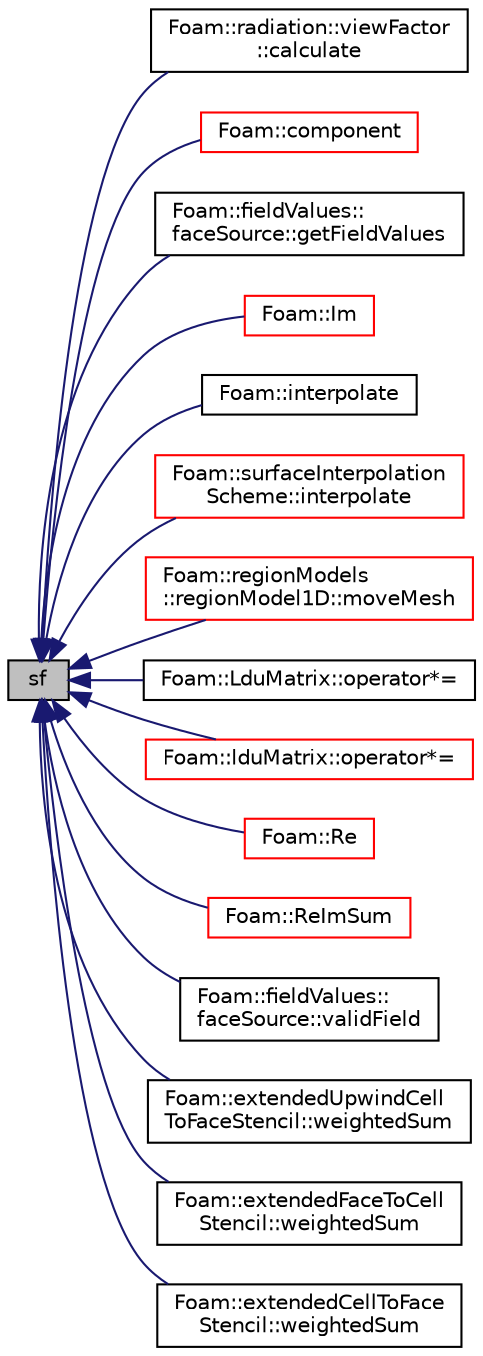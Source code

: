 digraph "sf"
{
  bgcolor="transparent";
  edge [fontname="Helvetica",fontsize="10",labelfontname="Helvetica",labelfontsize="10"];
  node [fontname="Helvetica",fontsize="10",shape=record];
  rankdir="LR";
  Node1 [label="sf",height=0.2,width=0.4,color="black", fillcolor="grey75", style="filled", fontcolor="black"];
  Node1 -> Node2 [dir="back",color="midnightblue",fontsize="10",style="solid",fontname="Helvetica"];
  Node2 [label="Foam::radiation::viewFactor\l::calculate",height=0.2,width=0.4,color="black",URL="$a02799.html#afe1d8348c24e6589bc7c0b3f689316a7",tooltip="Solve system of equation(s) "];
  Node1 -> Node3 [dir="back",color="midnightblue",fontsize="10",style="solid",fontname="Helvetica"];
  Node3 [label="Foam::component",height=0.2,width=0.4,color="red",URL="$a10725.html#a38788135ad21a6daaf3af2a761b33508"];
  Node1 -> Node4 [dir="back",color="midnightblue",fontsize="10",style="solid",fontname="Helvetica"];
  Node4 [label="Foam::fieldValues::\lfaceSource::getFieldValues",height=0.2,width=0.4,color="black",URL="$a00735.html#a439e3c8a83d96c8c179e39c21f0be0b7"];
  Node1 -> Node5 [dir="back",color="midnightblue",fontsize="10",style="solid",fontname="Helvetica"];
  Node5 [label="Foam::Im",height=0.2,width=0.4,color="red",URL="$a10725.html#a2aa28e1d6a7dc902f1c5ab7138866d73"];
  Node1 -> Node6 [dir="back",color="midnightblue",fontsize="10",style="solid",fontname="Helvetica"];
  Node6 [label="Foam::interpolate",height=0.2,width=0.4,color="black",URL="$a10725.html#ab78a11ca7821ef611119242663cbe895",tooltip="Interpolate field vf according to direction dir. "];
  Node1 -> Node7 [dir="back",color="midnightblue",fontsize="10",style="solid",fontname="Helvetica"];
  Node7 [label="Foam::surfaceInterpolation\lScheme::interpolate",height=0.2,width=0.4,color="red",URL="$a02481.html#a8dceba398ddc0c82def280a4ef7d4e42",tooltip="Return the face-interpolate of the given cell field. "];
  Node1 -> Node8 [dir="back",color="midnightblue",fontsize="10",style="solid",fontname="Helvetica"];
  Node8 [label="Foam::regionModels\l::regionModel1D::moveMesh",height=0.2,width=0.4,color="red",URL="$a02133.html#a0a91c4b420000422e4467d50e2baf2e1",tooltip="Move mesh points according to change in cell volumes. "];
  Node1 -> Node9 [dir="back",color="midnightblue",fontsize="10",style="solid",fontname="Helvetica"];
  Node9 [label="Foam::LduMatrix::operator*=",height=0.2,width=0.4,color="black",URL="$a01283.html#a8b7e3e95bdfe12c335fe5d27d6d4fa9f"];
  Node1 -> Node10 [dir="back",color="midnightblue",fontsize="10",style="solid",fontname="Helvetica"];
  Node10 [label="Foam::lduMatrix::operator*=",height=0.2,width=0.4,color="red",URL="$a01282.html#a8b7e3e95bdfe12c335fe5d27d6d4fa9f"];
  Node1 -> Node11 [dir="back",color="midnightblue",fontsize="10",style="solid",fontname="Helvetica"];
  Node11 [label="Foam::Re",height=0.2,width=0.4,color="red",URL="$a10725.html#affa366970bcbe0f7ccf7c85557a3e12b"];
  Node1 -> Node12 [dir="back",color="midnightblue",fontsize="10",style="solid",fontname="Helvetica"];
  Node12 [label="Foam::ReImSum",height=0.2,width=0.4,color="red",URL="$a10725.html#afa9633955762201805581c2991d86a37"];
  Node1 -> Node13 [dir="back",color="midnightblue",fontsize="10",style="solid",fontname="Helvetica"];
  Node13 [label="Foam::fieldValues::\lfaceSource::validField",height=0.2,width=0.4,color="black",URL="$a00735.html#ab7dc1ef9aec996faa557107242472553",tooltip="Return true if the field name is valid. "];
  Node1 -> Node14 [dir="back",color="midnightblue",fontsize="10",style="solid",fontname="Helvetica"];
  Node14 [label="Foam::extendedUpwindCell\lToFaceStencil::weightedSum",height=0.2,width=0.4,color="black",URL="$a00705.html#ad563a06316d3efcd0d9b53147edc20a6"];
  Node1 -> Node15 [dir="back",color="midnightblue",fontsize="10",style="solid",fontname="Helvetica"];
  Node15 [label="Foam::extendedFaceToCell\lStencil::weightedSum",height=0.2,width=0.4,color="black",URL="$a00702.html#a5ed3b6f6eea7ed09194217ab4bfa013d"];
  Node1 -> Node16 [dir="back",color="midnightblue",fontsize="10",style="solid",fontname="Helvetica"];
  Node16 [label="Foam::extendedCellToFace\lStencil::weightedSum",height=0.2,width=0.4,color="black",URL="$a00696.html#a20d10d68216ddbdd08ba3272067f22f6"];
}
